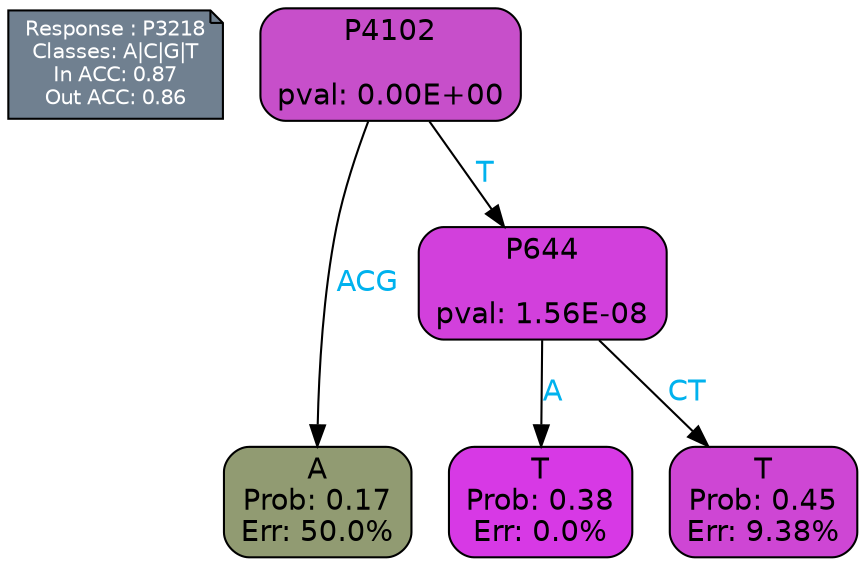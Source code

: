 digraph Tree {
node [shape=box, style="filled, rounded", color="black", fontname=helvetica] ;
graph [ranksep=equally, splines=polylines, bgcolor=transparent, dpi=600] ;
edge [fontname=helvetica] ;
LEGEND [label="Response : P3218
Classes: A|C|G|T
In ACC: 0.87
Out ACC: 0.86
",shape=note,align=left,style=filled,fillcolor="slategray",fontcolor="white",fontsize=10];1 [label="P4102

pval: 0.00E+00", fillcolor="#c74fca"] ;
2 [label="A
Prob: 0.17
Err: 50.0%", fillcolor="#919b72"] ;
3 [label="P644

pval: 1.56E-08", fillcolor="#d240dc"] ;
4 [label="T
Prob: 0.38
Err: 0.0%", fillcolor="#d739e5"] ;
5 [label="T
Prob: 0.45
Err: 9.38%", fillcolor="#ce46d4"] ;
1 -> 2 [label="ACG",fontcolor=deepskyblue2] ;
1 -> 3 [label="T",fontcolor=deepskyblue2] ;
3 -> 4 [label="A",fontcolor=deepskyblue2] ;
3 -> 5 [label="CT",fontcolor=deepskyblue2] ;
{rank = same; 2;4;5;}{rank = same; LEGEND;1;}}